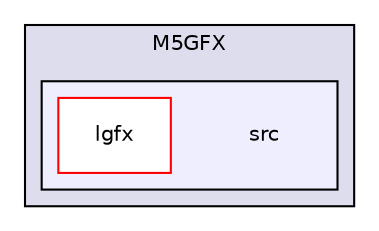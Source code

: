 digraph "src" {
  compound=true
  node [ fontsize="10", fontname="Helvetica"];
  edge [ labelfontsize="10", labelfontname="Helvetica"];
  subgraph clusterdir_8a5de00820bae29ce67e663e304fc697 {
    graph [ bgcolor="#ddddee", pencolor="black", label="M5GFX" fontname="Helvetica", fontsize="10", URL="dir_8a5de00820bae29ce67e663e304fc697.html"]
  subgraph clusterdir_330f8932d6149eb3f4f70831739d3193 {
    graph [ bgcolor="#eeeeff", pencolor="black", label="" URL="dir_330f8932d6149eb3f4f70831739d3193.html"];
    dir_330f8932d6149eb3f4f70831739d3193 [shape=plaintext label="src"];
    dir_9d027546c025e9fadc122f32118f5ab6 [shape=box label="lgfx" color="red" fillcolor="white" style="filled" URL="dir_9d027546c025e9fadc122f32118f5ab6.html"];
  }
  }
}
